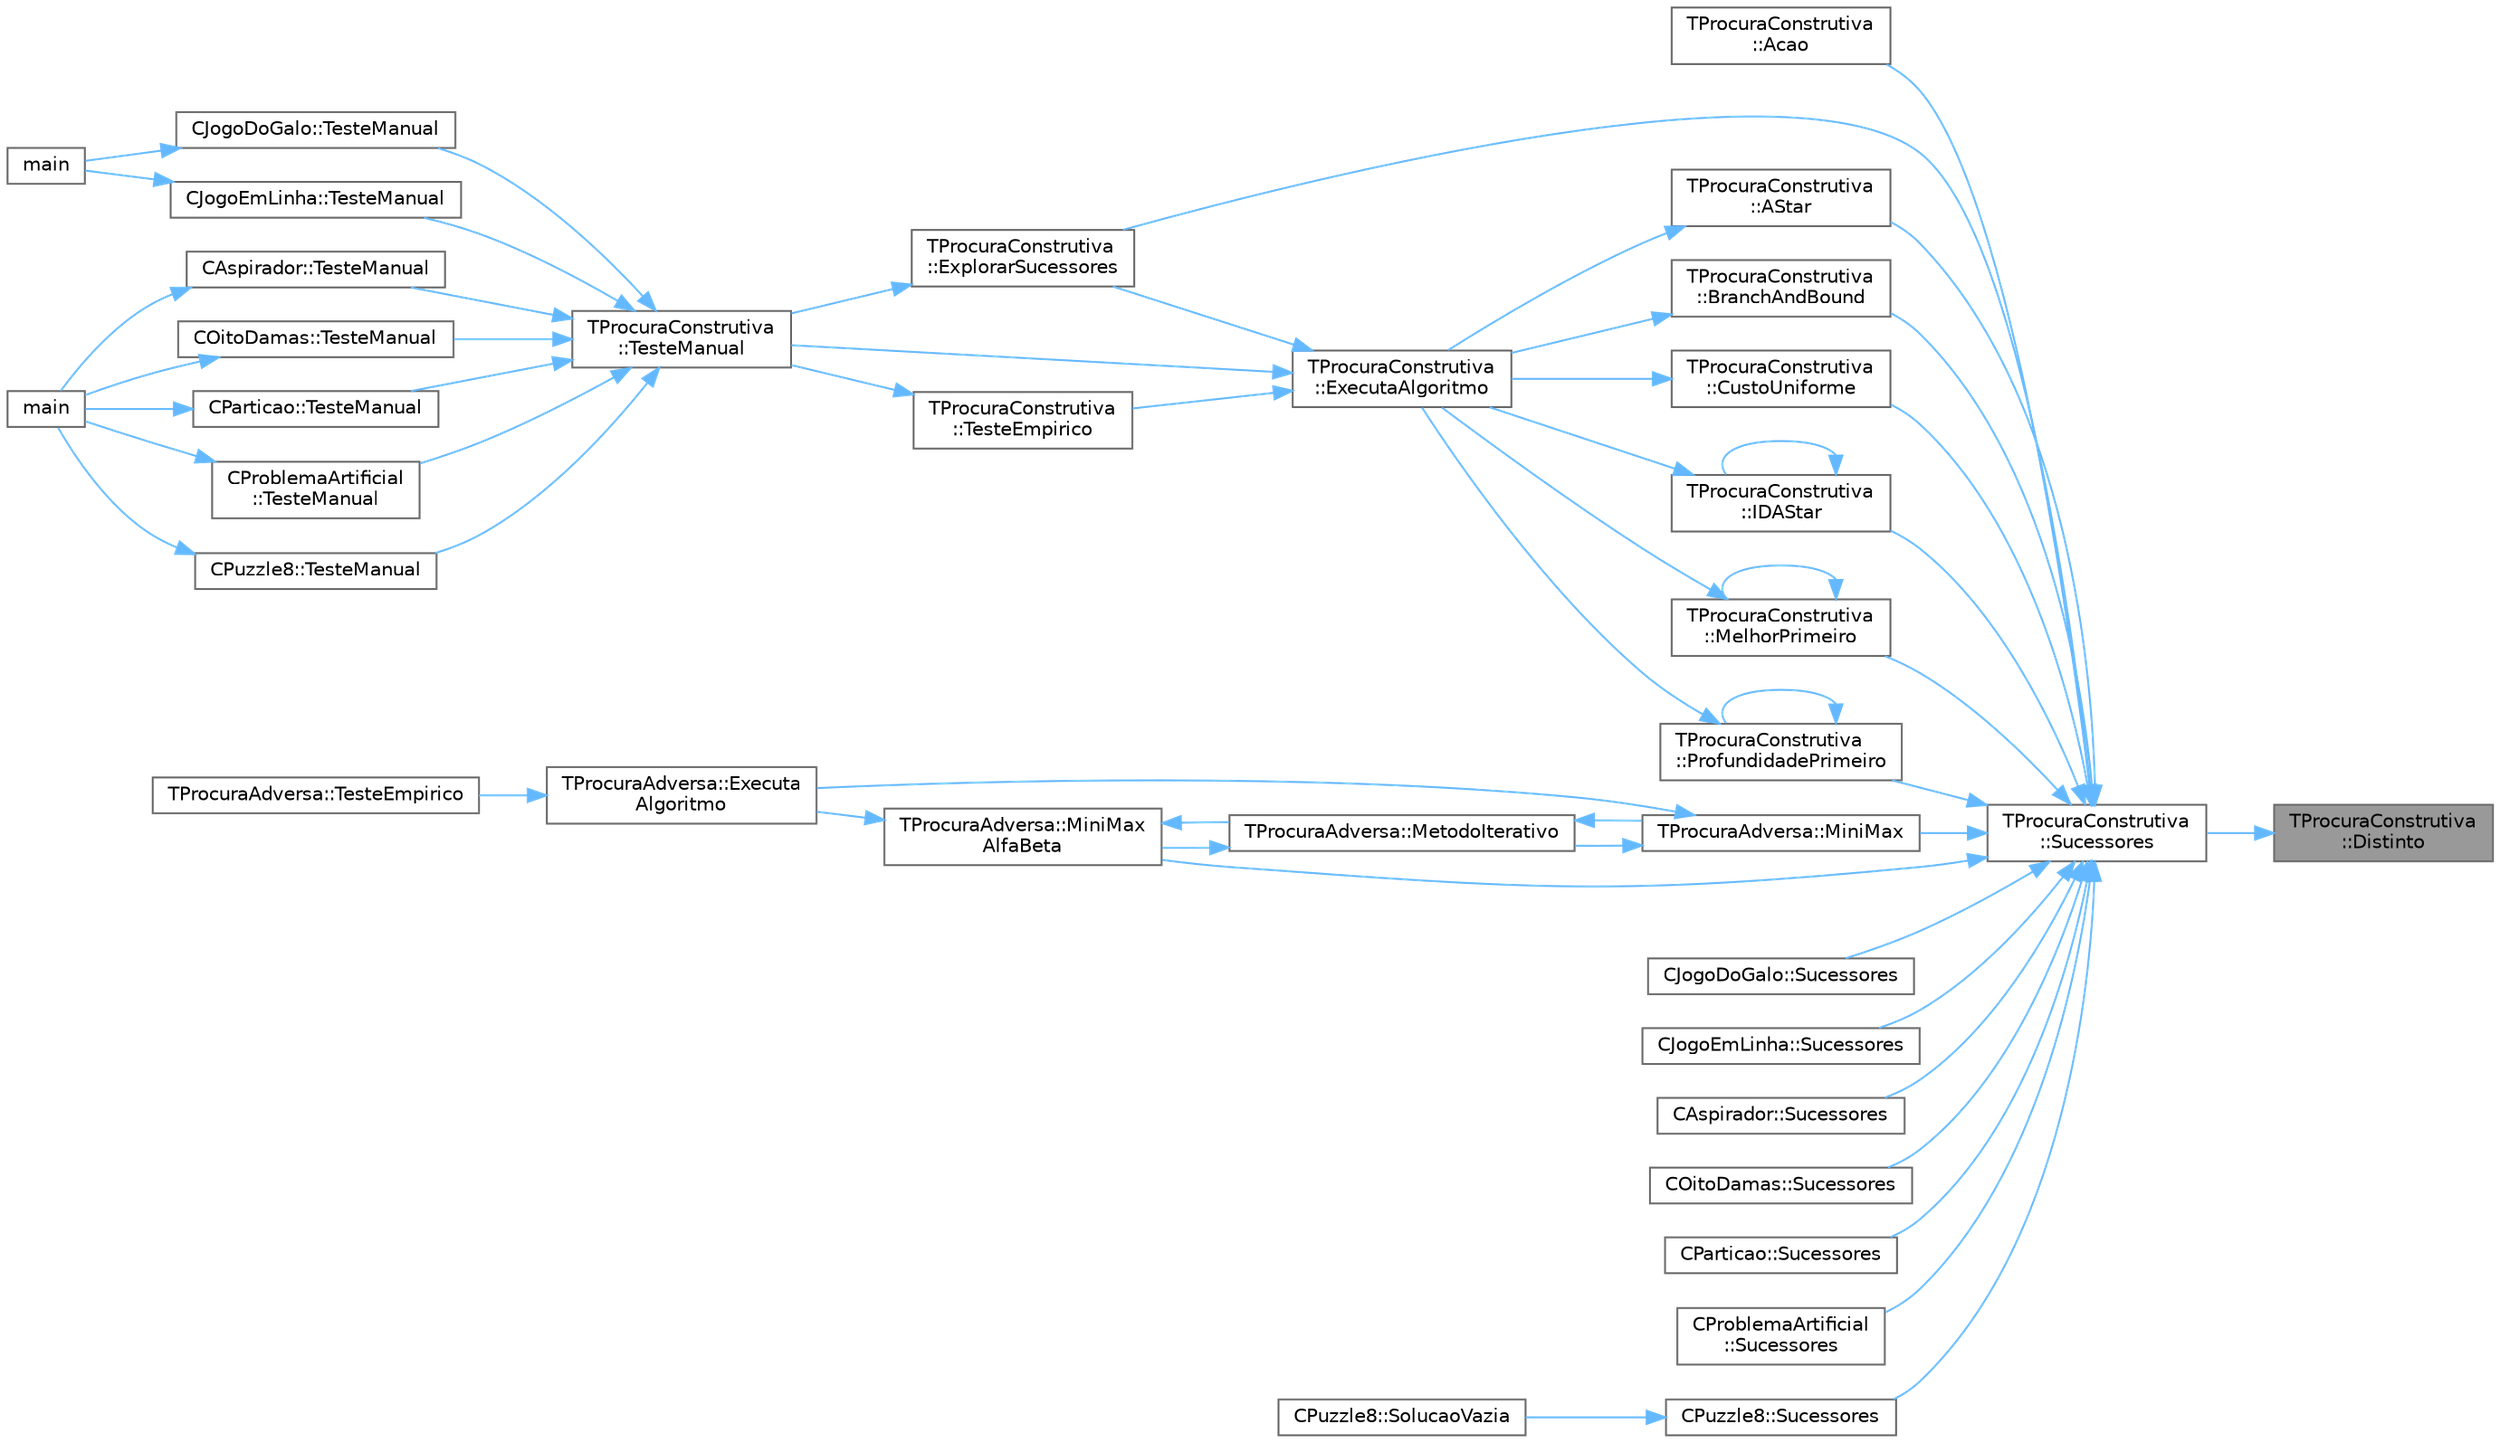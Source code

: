 digraph "TProcuraConstrutiva::Distinto"
{
 // LATEX_PDF_SIZE
  bgcolor="transparent";
  edge [fontname=Helvetica,fontsize=10,labelfontname=Helvetica,labelfontsize=10];
  node [fontname=Helvetica,fontsize=10,shape=box,height=0.2,width=0.4];
  rankdir="RL";
  Node1 [id="Node000001",label="TProcuraConstrutiva\l::Distinto",height=0.2,width=0.4,color="gray40", fillcolor="grey60", style="filled", fontcolor="black",tooltip="Verifica se o estado actual distinto do fornecido."];
  Node1 -> Node2 [id="edge55_Node000001_Node000002",dir="back",color="steelblue1",style="solid",tooltip=" "];
  Node2 [id="Node000002",label="TProcuraConstrutiva\l::Sucessores",height=0.2,width=0.4,color="grey40", fillcolor="white", style="filled",URL="$group__RedefinicaoMandatoria.html#ga0a13570d2f5a21296e3c10c2780e170c",tooltip="Coloca em sucessores a lista de estados sucessores."];
  Node2 -> Node3 [id="edge56_Node000002_Node000003",dir="back",color="steelblue1",style="solid",tooltip=" "];
  Node3 [id="Node000003",label="TProcuraConstrutiva\l::Acao",height=0.2,width=0.4,color="grey40", fillcolor="white", style="filled",URL="$group__RedefinicaoOpcional.html#gacccf4fbb52126ba19bfc456c0c6d5214",tooltip="Executa a ação (movimento, passo, jogada, lance, etc.) no estado atual."];
  Node2 -> Node4 [id="edge57_Node000002_Node000004",dir="back",color="steelblue1",style="solid",tooltip=" "];
  Node4 [id="Node000004",label="TProcuraConstrutiva\l::AStar",height=0.2,width=0.4,color="grey40", fillcolor="white", style="filled",URL="$group__ProcurasInformadas.html#ga37dd78e1a9a6742700728135f81964b4",tooltip="Executa a procura A*, algoritmo informado."];
  Node4 -> Node5 [id="edge58_Node000004_Node000005",dir="back",color="steelblue1",style="solid",tooltip=" "];
  Node5 [id="Node000005",label="TProcuraConstrutiva\l::ExecutaAlgoritmo",height=0.2,width=0.4,color="grey40", fillcolor="white", style="filled",URL="$group__RedefinicaoOpcional.html#gae52871eb18c8ae656a2174acf43b3bb3",tooltip="Executa o algoritmo com os parametros atuais."];
  Node5 -> Node6 [id="edge59_Node000005_Node000006",dir="back",color="steelblue1",style="solid",tooltip=" "];
  Node6 [id="Node000006",label="TProcuraConstrutiva\l::ExplorarSucessores",height=0.2,width=0.4,color="grey40", fillcolor="white", style="filled",URL="$classTProcuraConstrutiva.html#ab5639efca5e48b564a8bdd9ec23a8955",tooltip=" "];
  Node6 -> Node7 [id="edge60_Node000006_Node000007",dir="back",color="steelblue1",style="solid",tooltip=" "];
  Node7 [id="Node000007",label="TProcuraConstrutiva\l::TesteManual",height=0.2,width=0.4,color="grey40", fillcolor="white", style="filled",URL="$group__RedefinicaoMandatoria.html#ga843a501e25cbaff7eb51d8d29995be3a",tooltip="Inicializa a interação com o utilizador."];
  Node7 -> Node8 [id="edge61_Node000007_Node000008",dir="back",color="steelblue1",style="solid",tooltip=" "];
  Node8 [id="Node000008",label="CJogoDoGalo::TesteManual",height=0.2,width=0.4,color="grey40", fillcolor="white", style="filled",URL="$classCJogoDoGalo.html#a113984a3801a93ebce61e0a700a413ab",tooltip="Inicializa a interação com o utilizador."];
  Node8 -> Node9 [id="edge62_Node000008_Node000009",dir="back",color="steelblue1",style="solid",tooltip=" "];
  Node9 [id="Node000009",label="main",height=0.2,width=0.4,color="grey40", fillcolor="white", style="filled",URL="$Teste_2teste_8cpp.html#a0ddf1224851353fc92bfbff6f499fa97",tooltip=" "];
  Node7 -> Node10 [id="edge63_Node000007_Node000010",dir="back",color="steelblue1",style="solid",tooltip=" "];
  Node10 [id="Node000010",label="CJogoEmLinha::TesteManual",height=0.2,width=0.4,color="grey40", fillcolor="white", style="filled",URL="$classCJogoEmLinha.html#ad289e94136b44c9e3e942acf64ff0449",tooltip="Inicializa a interação com o utilizador."];
  Node10 -> Node9 [id="edge64_Node000010_Node000009",dir="back",color="steelblue1",style="solid",tooltip=" "];
  Node7 -> Node11 [id="edge65_Node000007_Node000011",dir="back",color="steelblue1",style="solid",tooltip=" "];
  Node11 [id="Node000011",label="CAspirador::TesteManual",height=0.2,width=0.4,color="grey40", fillcolor="white", style="filled",URL="$classCAspirador.html#a718c8187439940dec18a46a9e9e024e3",tooltip="Inicializa a interação com o utilizador."];
  Node11 -> Node12 [id="edge66_Node000011_Node000012",dir="back",color="steelblue1",style="solid",tooltip=" "];
  Node12 [id="Node000012",label="main",height=0.2,width=0.4,color="grey40", fillcolor="white", style="filled",URL="$TProcuraConstrutiva_2Teste_2teste_8cpp.html#a0ddf1224851353fc92bfbff6f499fa97",tooltip=" "];
  Node7 -> Node13 [id="edge67_Node000007_Node000013",dir="back",color="steelblue1",style="solid",tooltip=" "];
  Node13 [id="Node000013",label="COitoDamas::TesteManual",height=0.2,width=0.4,color="grey40", fillcolor="white", style="filled",URL="$classCOitoDamas.html#a0fb443165d257ac17fc8cf5bc870404d",tooltip="Inicializa a interação com o utilizador."];
  Node13 -> Node12 [id="edge68_Node000013_Node000012",dir="back",color="steelblue1",style="solid",tooltip=" "];
  Node7 -> Node14 [id="edge69_Node000007_Node000014",dir="back",color="steelblue1",style="solid",tooltip=" "];
  Node14 [id="Node000014",label="CParticao::TesteManual",height=0.2,width=0.4,color="grey40", fillcolor="white", style="filled",URL="$classCParticao.html#aa4d328b9944991f3fc52ce0726111865",tooltip="Inicializa a interação com o utilizador."];
  Node14 -> Node12 [id="edge70_Node000014_Node000012",dir="back",color="steelblue1",style="solid",tooltip=" "];
  Node7 -> Node15 [id="edge71_Node000007_Node000015",dir="back",color="steelblue1",style="solid",tooltip=" "];
  Node15 [id="Node000015",label="CProblemaArtificial\l::TesteManual",height=0.2,width=0.4,color="grey40", fillcolor="white", style="filled",URL="$classCProblemaArtificial.html#abaad629eb538177261df40e1e27e92ed",tooltip="Inicializa a interação com o utilizador."];
  Node15 -> Node12 [id="edge72_Node000015_Node000012",dir="back",color="steelblue1",style="solid",tooltip=" "];
  Node7 -> Node16 [id="edge73_Node000007_Node000016",dir="back",color="steelblue1",style="solid",tooltip=" "];
  Node16 [id="Node000016",label="CPuzzle8::TesteManual",height=0.2,width=0.4,color="grey40", fillcolor="white", style="filled",URL="$classCPuzzle8.html#a06d2a8f5d7e3670eb6ee75d7a72b0265",tooltip="Inicializa a interação com o utilizador."];
  Node16 -> Node12 [id="edge74_Node000016_Node000012",dir="back",color="steelblue1",style="solid",tooltip=" "];
  Node5 -> Node17 [id="edge75_Node000005_Node000017",dir="back",color="steelblue1",style="solid",tooltip=" "];
  Node17 [id="Node000017",label="TProcuraConstrutiva\l::TesteEmpirico",height=0.2,width=0.4,color="grey40", fillcolor="white", style="filled",URL="$group__RedefinicaoOpcional.html#gab2fca28035f165ce7c1d40acbfc8c971",tooltip="Executa testes empíricos, em todas as configurações guardadas, nas instâncias selecionadas."];
  Node17 -> Node7 [id="edge76_Node000017_Node000007",dir="back",color="steelblue1",style="solid",tooltip=" "];
  Node5 -> Node7 [id="edge77_Node000005_Node000007",dir="back",color="steelblue1",style="solid",tooltip=" "];
  Node2 -> Node18 [id="edge78_Node000002_Node000018",dir="back",color="steelblue1",style="solid",tooltip=" "];
  Node18 [id="Node000018",label="TProcuraConstrutiva\l::BranchAndBound",height=0.2,width=0.4,color="grey40", fillcolor="white", style="filled",URL="$group__ProcurasInformadas.html#gafe804dbf6cabda9e627500c2d4f8aafd",tooltip="Executa o algoritmo Branch-and-Bound, um algoritmo informado."];
  Node18 -> Node5 [id="edge79_Node000018_Node000005",dir="back",color="steelblue1",style="solid",tooltip=" "];
  Node2 -> Node19 [id="edge80_Node000002_Node000019",dir="back",color="steelblue1",style="solid",tooltip=" "];
  Node19 [id="Node000019",label="TProcuraConstrutiva\l::CustoUniforme",height=0.2,width=0.4,color="grey40", fillcolor="white", style="filled",URL="$group__ProcurasCegas.html#ga2343fafdecfd55b69c0ffb71e8f9426b",tooltip="Executa a procura por custo uniforme, algoritmo cego."];
  Node19 -> Node5 [id="edge81_Node000019_Node000005",dir="back",color="steelblue1",style="solid",tooltip=" "];
  Node2 -> Node6 [id="edge82_Node000002_Node000006",dir="back",color="steelblue1",style="solid",tooltip=" "];
  Node2 -> Node20 [id="edge83_Node000002_Node000020",dir="back",color="steelblue1",style="solid",tooltip=" "];
  Node20 [id="Node000020",label="TProcuraConstrutiva\l::IDAStar",height=0.2,width=0.4,color="grey40", fillcolor="white", style="filled",URL="$group__ProcurasInformadas.html#gae77f9608e7988052377d7025bee7c4e8",tooltip="Executa a procura IDA*, algoritmo informado."];
  Node20 -> Node5 [id="edge84_Node000020_Node000005",dir="back",color="steelblue1",style="solid",tooltip=" "];
  Node20 -> Node20 [id="edge85_Node000020_Node000020",dir="back",color="steelblue1",style="solid",tooltip=" "];
  Node2 -> Node21 [id="edge86_Node000002_Node000021",dir="back",color="steelblue1",style="solid",tooltip=" "];
  Node21 [id="Node000021",label="TProcuraConstrutiva\l::MelhorPrimeiro",height=0.2,width=0.4,color="grey40", fillcolor="white", style="filled",URL="$group__ProcurasInformadas.html#gaebb84182343041bc276e4ceceb4b13aa",tooltip="Executa a procura melhor primeiro, algoritmo informado."];
  Node21 -> Node5 [id="edge87_Node000021_Node000005",dir="back",color="steelblue1",style="solid",tooltip=" "];
  Node21 -> Node21 [id="edge88_Node000021_Node000021",dir="back",color="steelblue1",style="solid",tooltip=" "];
  Node2 -> Node22 [id="edge89_Node000002_Node000022",dir="back",color="steelblue1",style="solid",tooltip=" "];
  Node22 [id="Node000022",label="TProcuraAdversa::MiniMax",height=0.2,width=0.4,color="grey40", fillcolor="white", style="filled",URL="$classTProcuraAdversa.html#a4d8542bcb03f17da8aa3038384104f24",tooltip="retorna o valor do estado actual, apos procura de profundidade nivel"];
  Node22 -> Node23 [id="edge90_Node000022_Node000023",dir="back",color="steelblue1",style="solid",tooltip=" "];
  Node23 [id="Node000023",label="TProcuraAdversa::Executa\lAlgoritmo",height=0.2,width=0.4,color="grey40", fillcolor="white", style="filled",URL="$classTProcuraAdversa.html#aff6f48defaa10c14d160ac3990fd029b",tooltip="Executa o algoritmo com os parametros atuais."];
  Node23 -> Node24 [id="edge91_Node000023_Node000024",dir="back",color="steelblue1",style="solid",tooltip=" "];
  Node24 [id="Node000024",label="TProcuraAdversa::TesteEmpirico",height=0.2,width=0.4,color="grey40", fillcolor="white", style="filled",URL="$classTProcuraAdversa.html#ae849ba1f915dc5e0875faa281ba4bdbb",tooltip="Executa testes empíricos, em todas as configurações guardadas, nas instâncias selecionadas."];
  Node22 -> Node25 [id="edge92_Node000022_Node000025",dir="back",color="steelblue1",style="solid",tooltip=" "];
  Node25 [id="Node000025",label="TProcuraAdversa::MetodoIterativo",height=0.2,width=0.4,color="grey40", fillcolor="white", style="filled",URL="$classTProcuraAdversa.html#a7c4153974c32753901326271fee90197",tooltip="iteração, aumentando o nível progressivamente"];
  Node25 -> Node22 [id="edge93_Node000025_Node000022",dir="back",color="steelblue1",style="solid",tooltip=" "];
  Node25 -> Node26 [id="edge94_Node000025_Node000026",dir="back",color="steelblue1",style="solid",tooltip=" "];
  Node26 [id="Node000026",label="TProcuraAdversa::MiniMax\lAlfaBeta",height=0.2,width=0.4,color="grey40", fillcolor="white", style="filled",URL="$classTProcuraAdversa.html#adb3f857b1c8b3ee26682e335dc6ed601",tooltip="retorna o valor do estado actual, apos procura de profundidade nivel. Idêntico a MiniMax"];
  Node26 -> Node23 [id="edge95_Node000026_Node000023",dir="back",color="steelblue1",style="solid",tooltip=" "];
  Node26 -> Node25 [id="edge96_Node000026_Node000025",dir="back",color="steelblue1",style="solid",tooltip=" "];
  Node2 -> Node26 [id="edge97_Node000002_Node000026",dir="back",color="steelblue1",style="solid",tooltip=" "];
  Node2 -> Node27 [id="edge98_Node000002_Node000027",dir="back",color="steelblue1",style="solid",tooltip=" "];
  Node27 [id="Node000027",label="TProcuraConstrutiva\l::ProfundidadePrimeiro",height=0.2,width=0.4,color="grey40", fillcolor="white", style="filled",URL="$group__ProcurasCegas.html#gaf00d9776f6b25d56138efb6725b86228",tooltip="Executa a procura em profundidade primeiro, algoritmo cego."];
  Node27 -> Node5 [id="edge99_Node000027_Node000005",dir="back",color="steelblue1",style="solid",tooltip=" "];
  Node27 -> Node27 [id="edge100_Node000027_Node000027",dir="back",color="steelblue1",style="solid",tooltip=" "];
  Node2 -> Node28 [id="edge101_Node000002_Node000028",dir="back",color="steelblue1",style="solid",tooltip=" "];
  Node28 [id="Node000028",label="CJogoDoGalo::Sucessores",height=0.2,width=0.4,color="grey40", fillcolor="white", style="filled",URL="$classCJogoDoGalo.html#a00004ccf1fa3974c67e655291db65cfb",tooltip="Coloca em sucessores a lista de estados sucessores."];
  Node2 -> Node29 [id="edge102_Node000002_Node000029",dir="back",color="steelblue1",style="solid",tooltip=" "];
  Node29 [id="Node000029",label="CJogoEmLinha::Sucessores",height=0.2,width=0.4,color="grey40", fillcolor="white", style="filled",URL="$classCJogoEmLinha.html#a0fbafadc8f5d1b1ed8aa3ddde563285b",tooltip="Coloca em sucessores a lista de estados sucessores."];
  Node2 -> Node30 [id="edge103_Node000002_Node000030",dir="back",color="steelblue1",style="solid",tooltip=" "];
  Node30 [id="Node000030",label="CAspirador::Sucessores",height=0.2,width=0.4,color="grey40", fillcolor="white", style="filled",URL="$classCAspirador.html#ac28dba7dd58b76f9d16f44ebac66fab8",tooltip="Coloca em sucessores a lista de estados sucessores."];
  Node2 -> Node31 [id="edge104_Node000002_Node000031",dir="back",color="steelblue1",style="solid",tooltip=" "];
  Node31 [id="Node000031",label="COitoDamas::Sucessores",height=0.2,width=0.4,color="grey40", fillcolor="white", style="filled",URL="$classCOitoDamas.html#ab384df7572c5a6e34ffe28b346aaf517",tooltip="Coloca em sucessores a lista de estados sucessores."];
  Node2 -> Node32 [id="edge105_Node000002_Node000032",dir="back",color="steelblue1",style="solid",tooltip=" "];
  Node32 [id="Node000032",label="CParticao::Sucessores",height=0.2,width=0.4,color="grey40", fillcolor="white", style="filled",URL="$classCParticao.html#a5c6104354972acf2f6ed3d8ff7a8b98c",tooltip="Coloca em sucessores a lista de estados sucessores."];
  Node2 -> Node33 [id="edge106_Node000002_Node000033",dir="back",color="steelblue1",style="solid",tooltip=" "];
  Node33 [id="Node000033",label="CProblemaArtificial\l::Sucessores",height=0.2,width=0.4,color="grey40", fillcolor="white", style="filled",URL="$classCProblemaArtificial.html#a8ecd3995c8ce751d5da10cc20709175c",tooltip="Coloca em sucessores a lista de estados sucessores."];
  Node2 -> Node34 [id="edge107_Node000002_Node000034",dir="back",color="steelblue1",style="solid",tooltip=" "];
  Node34 [id="Node000034",label="CPuzzle8::Sucessores",height=0.2,width=0.4,color="grey40", fillcolor="white", style="filled",URL="$classCPuzzle8.html#a65dd2ff8c163c5542a12b2213c2fd12a",tooltip="Coloca em sucessores a lista de estados sucessores."];
  Node34 -> Node35 [id="edge108_Node000034_Node000035",dir="back",color="steelblue1",style="solid",tooltip=" "];
  Node35 [id="Node000035",label="CPuzzle8::SolucaoVazia",height=0.2,width=0.4,color="grey40", fillcolor="white", style="filled",URL="$classCPuzzle8.html#a9cf95b2a057f5368736e503565fad846",tooltip="Coloca o objecto no estado inicial da procura."];
}
